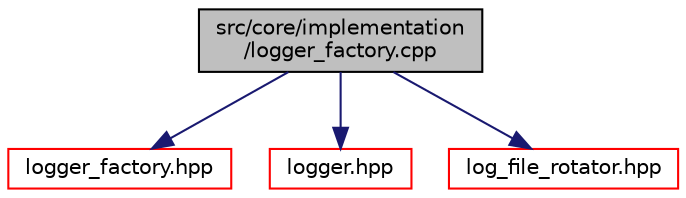 digraph "src/core/implementation/logger_factory.cpp"
{
 // LATEX_PDF_SIZE
  edge [fontname="Helvetica",fontsize="10",labelfontname="Helvetica",labelfontsize="10"];
  node [fontname="Helvetica",fontsize="10",shape=record];
  Node1 [label="src/core/implementation\l/logger_factory.cpp",height=0.2,width=0.4,color="black", fillcolor="grey75", style="filled", fontcolor="black",tooltip=" "];
  Node1 -> Node2 [color="midnightblue",fontsize="10",style="solid",fontname="Helvetica"];
  Node2 [label="logger_factory.hpp",height=0.2,width=0.4,color="red", fillcolor="white", style="filled",URL="$logger__factory_8hpp.html",tooltip=" "];
  Node1 -> Node13 [color="midnightblue",fontsize="10",style="solid",fontname="Helvetica"];
  Node13 [label="logger.hpp",height=0.2,width=0.4,color="red", fillcolor="white", style="filled",URL="$logger_8hpp.html",tooltip=" "];
  Node1 -> Node16 [color="midnightblue",fontsize="10",style="solid",fontname="Helvetica"];
  Node16 [label="log_file_rotator.hpp",height=0.2,width=0.4,color="red", fillcolor="white", style="filled",URL="$log__file__rotator_8hpp.html",tooltip=" "];
}
